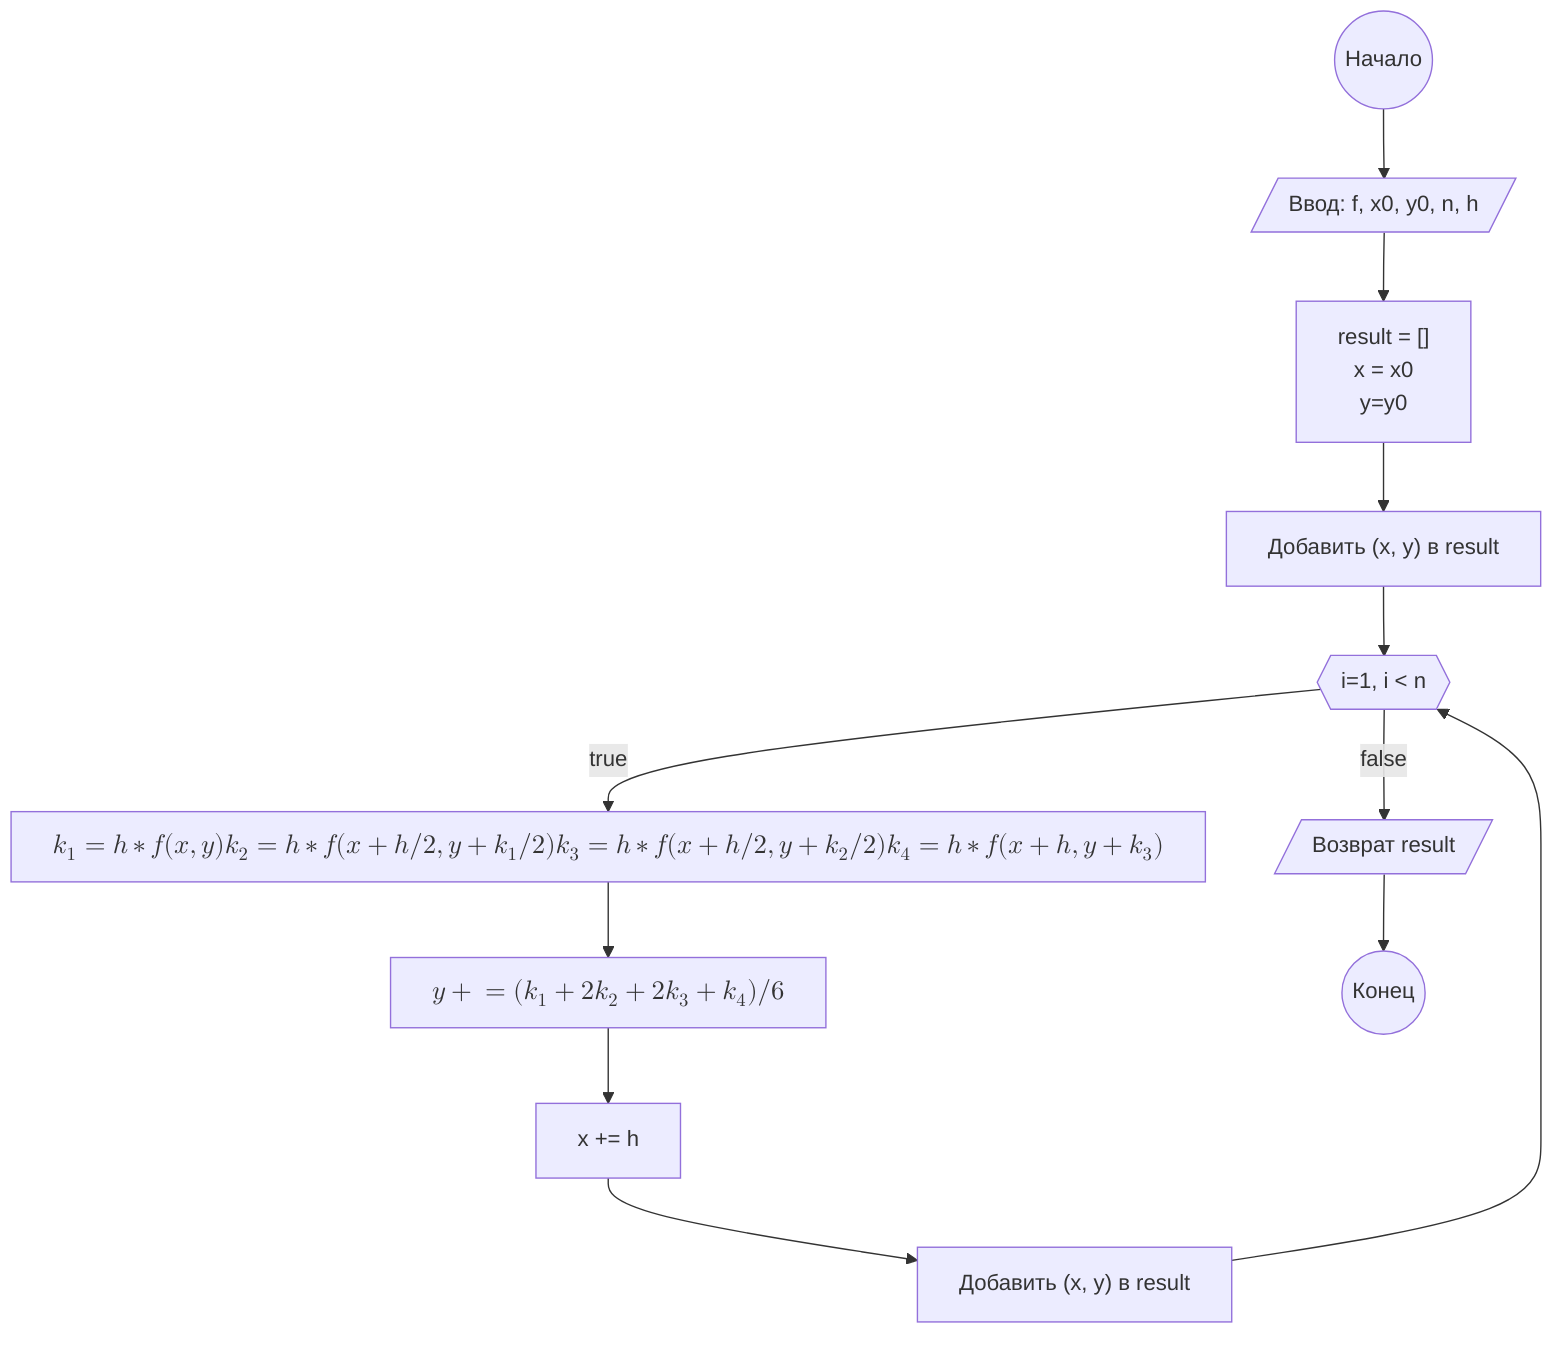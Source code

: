 graph TD
    A(("Начало"))
    B[/"Ввод: f, x0, y0, n, h"/]
    C["result = []\n x = x0\n y=y0"]
    D["Добавить (x, y) в result"]
    E{{"i=1, i < n"}}
    F["$$k_1 = h * f(x, y)  k_2 = h * f(x + h/2, y + k_1/2)  k_3 = h * f(x + h/2, y + k_2/2)  k_4 = h * f(x + h, y + k_3)$$"]
    G["$$y += (k_1 + 2k_2 + 2k_3 + k_4) / 6$$"]
    H["x += h"]
    I["Добавить (x, y) в result"]
    J[/"Возврат result"/]
    K(("Конец"))

    A --> B --> C --> D --> E
    E -- true --> F --> G --> H --> I --> E
    E -- false --> J --> K